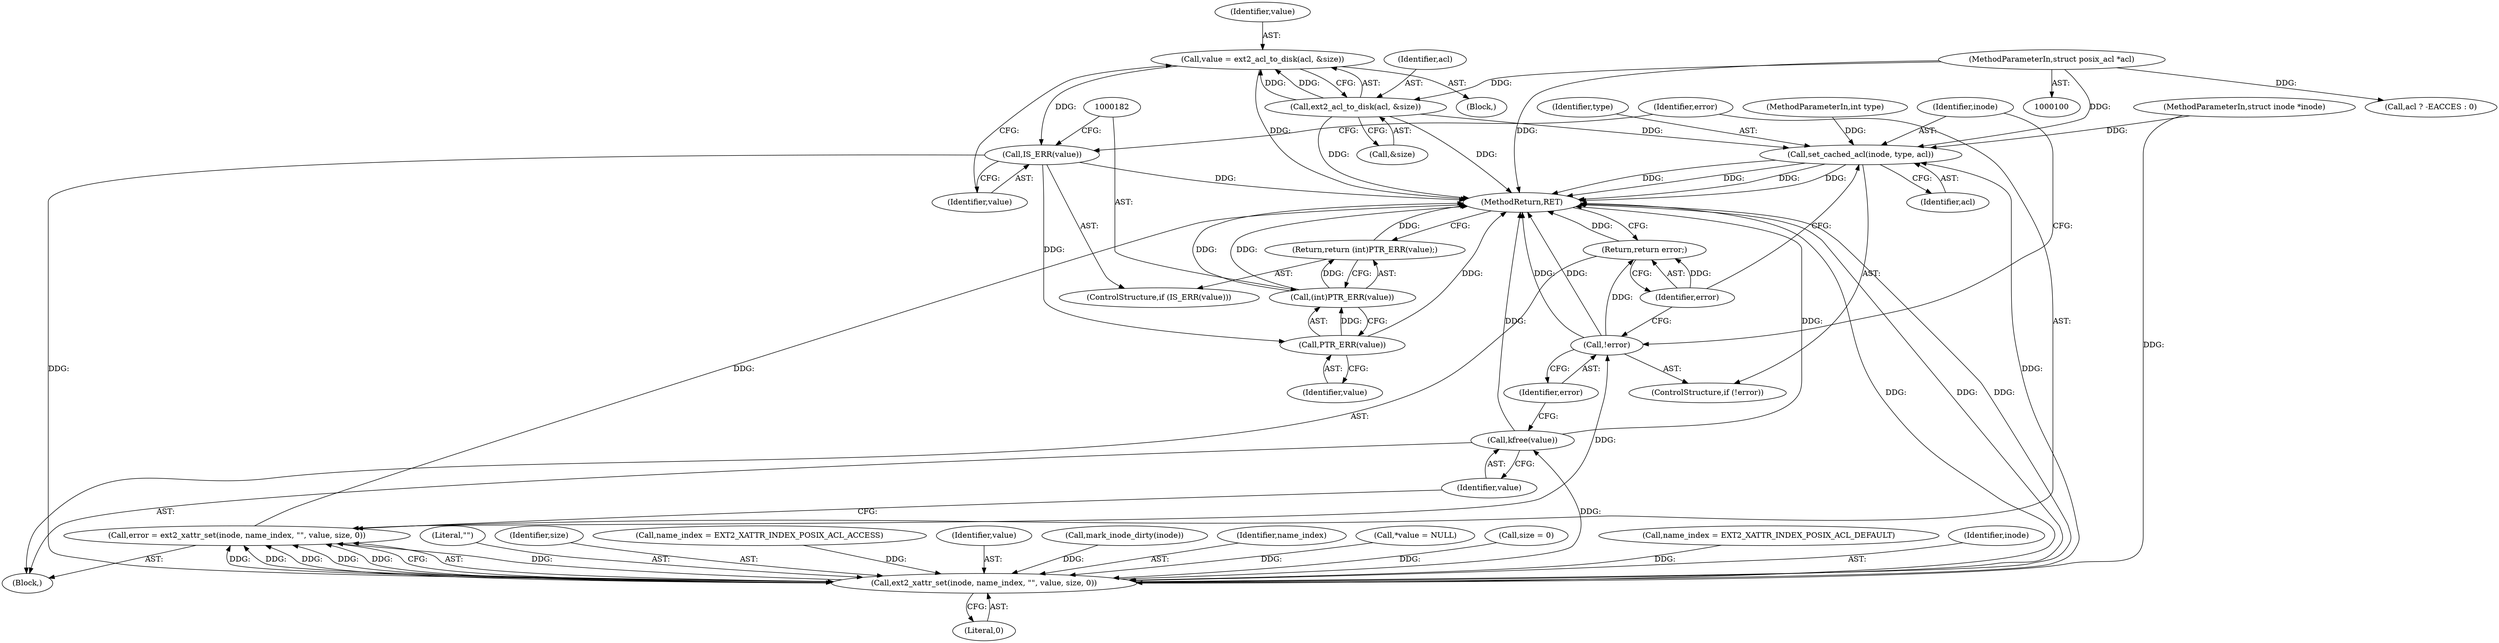 digraph "0_linux_073931017b49d9458aa351605b43a7e34598caef_2@pointer" {
"1000171" [label="(Call,value = ext2_acl_to_disk(acl, &size))"];
"1000173" [label="(Call,ext2_acl_to_disk(acl, &size))"];
"1000102" [label="(MethodParameterIn,struct posix_acl *acl)"];
"1000178" [label="(Call,IS_ERR(value))"];
"1000183" [label="(Call,PTR_ERR(value))"];
"1000181" [label="(Call,(int)PTR_ERR(value))"];
"1000180" [label="(Return,return (int)PTR_ERR(value);)"];
"1000187" [label="(Call,ext2_xattr_set(inode, name_index, \"\", value, size, 0))"];
"1000185" [label="(Call,error = ext2_xattr_set(inode, name_index, \"\", value, size, 0))"];
"1000197" [label="(Call,!error)"];
"1000203" [label="(Return,return error;)"];
"1000194" [label="(Call,kfree(value))"];
"1000199" [label="(Call,set_cached_acl(inode, type, acl))"];
"1000173" [label="(Call,ext2_acl_to_disk(acl, &size))"];
"1000204" [label="(Identifier,error)"];
"1000190" [label="(Literal,\"\")"];
"1000177" [label="(ControlStructure,if (IS_ERR(value)))"];
"1000194" [label="(Call,kfree(value))"];
"1000192" [label="(Identifier,size)"];
"1000200" [label="(Identifier,inode)"];
"1000186" [label="(Identifier,error)"];
"1000184" [label="(Identifier,value)"];
"1000195" [label="(Identifier,value)"];
"1000203" [label="(Return,return error;)"];
"1000174" [label="(Identifier,acl)"];
"1000119" [label="(Call,name_index = EXT2_XATTR_INDEX_POSIX_ACL_ACCESS)"];
"1000191" [label="(Identifier,value)"];
"1000198" [label="(Identifier,error)"];
"1000187" [label="(Call,ext2_xattr_set(inode, name_index, \"\", value, size, 0))"];
"1000171" [label="(Call,value = ext2_acl_to_disk(acl, &size))"];
"1000183" [label="(Call,PTR_ERR(value))"];
"1000197" [label="(Call,!error)"];
"1000178" [label="(Call,IS_ERR(value))"];
"1000144" [label="(Call,mark_inode_dirty(inode))"];
"1000205" [label="(MethodReturn,RET)"];
"1000201" [label="(Identifier,type)"];
"1000189" [label="(Identifier,name_index)"];
"1000107" [label="(Call,*value = NULL)"];
"1000170" [label="(Block,)"];
"1000103" [label="(MethodParameterIn,int type)"];
"1000111" [label="(Call,size = 0)"];
"1000101" [label="(MethodParameterIn,struct inode *inode)"];
"1000158" [label="(Call,acl ? -EACCES : 0)"];
"1000175" [label="(Call,&size)"];
"1000196" [label="(ControlStructure,if (!error))"];
"1000148" [label="(Call,name_index = EXT2_XATTR_INDEX_POSIX_ACL_DEFAULT)"];
"1000180" [label="(Return,return (int)PTR_ERR(value);)"];
"1000102" [label="(MethodParameterIn,struct posix_acl *acl)"];
"1000188" [label="(Identifier,inode)"];
"1000172" [label="(Identifier,value)"];
"1000179" [label="(Identifier,value)"];
"1000181" [label="(Call,(int)PTR_ERR(value))"];
"1000193" [label="(Literal,0)"];
"1000202" [label="(Identifier,acl)"];
"1000104" [label="(Block,)"];
"1000185" [label="(Call,error = ext2_xattr_set(inode, name_index, \"\", value, size, 0))"];
"1000199" [label="(Call,set_cached_acl(inode, type, acl))"];
"1000171" -> "1000170"  [label="AST: "];
"1000171" -> "1000173"  [label="CFG: "];
"1000172" -> "1000171"  [label="AST: "];
"1000173" -> "1000171"  [label="AST: "];
"1000179" -> "1000171"  [label="CFG: "];
"1000171" -> "1000205"  [label="DDG: "];
"1000173" -> "1000171"  [label="DDG: "];
"1000173" -> "1000171"  [label="DDG: "];
"1000171" -> "1000178"  [label="DDG: "];
"1000173" -> "1000175"  [label="CFG: "];
"1000174" -> "1000173"  [label="AST: "];
"1000175" -> "1000173"  [label="AST: "];
"1000173" -> "1000205"  [label="DDG: "];
"1000173" -> "1000205"  [label="DDG: "];
"1000102" -> "1000173"  [label="DDG: "];
"1000173" -> "1000199"  [label="DDG: "];
"1000102" -> "1000100"  [label="AST: "];
"1000102" -> "1000205"  [label="DDG: "];
"1000102" -> "1000158"  [label="DDG: "];
"1000102" -> "1000199"  [label="DDG: "];
"1000178" -> "1000177"  [label="AST: "];
"1000178" -> "1000179"  [label="CFG: "];
"1000179" -> "1000178"  [label="AST: "];
"1000182" -> "1000178"  [label="CFG: "];
"1000186" -> "1000178"  [label="CFG: "];
"1000178" -> "1000205"  [label="DDG: "];
"1000178" -> "1000183"  [label="DDG: "];
"1000178" -> "1000187"  [label="DDG: "];
"1000183" -> "1000181"  [label="AST: "];
"1000183" -> "1000184"  [label="CFG: "];
"1000184" -> "1000183"  [label="AST: "];
"1000181" -> "1000183"  [label="CFG: "];
"1000183" -> "1000205"  [label="DDG: "];
"1000183" -> "1000181"  [label="DDG: "];
"1000181" -> "1000180"  [label="AST: "];
"1000182" -> "1000181"  [label="AST: "];
"1000180" -> "1000181"  [label="CFG: "];
"1000181" -> "1000205"  [label="DDG: "];
"1000181" -> "1000205"  [label="DDG: "];
"1000181" -> "1000180"  [label="DDG: "];
"1000180" -> "1000177"  [label="AST: "];
"1000205" -> "1000180"  [label="CFG: "];
"1000180" -> "1000205"  [label="DDG: "];
"1000187" -> "1000185"  [label="AST: "];
"1000187" -> "1000193"  [label="CFG: "];
"1000188" -> "1000187"  [label="AST: "];
"1000189" -> "1000187"  [label="AST: "];
"1000190" -> "1000187"  [label="AST: "];
"1000191" -> "1000187"  [label="AST: "];
"1000192" -> "1000187"  [label="AST: "];
"1000193" -> "1000187"  [label="AST: "];
"1000185" -> "1000187"  [label="CFG: "];
"1000187" -> "1000205"  [label="DDG: "];
"1000187" -> "1000205"  [label="DDG: "];
"1000187" -> "1000205"  [label="DDG: "];
"1000187" -> "1000185"  [label="DDG: "];
"1000187" -> "1000185"  [label="DDG: "];
"1000187" -> "1000185"  [label="DDG: "];
"1000187" -> "1000185"  [label="DDG: "];
"1000187" -> "1000185"  [label="DDG: "];
"1000187" -> "1000185"  [label="DDG: "];
"1000144" -> "1000187"  [label="DDG: "];
"1000101" -> "1000187"  [label="DDG: "];
"1000148" -> "1000187"  [label="DDG: "];
"1000119" -> "1000187"  [label="DDG: "];
"1000107" -> "1000187"  [label="DDG: "];
"1000111" -> "1000187"  [label="DDG: "];
"1000187" -> "1000194"  [label="DDG: "];
"1000187" -> "1000199"  [label="DDG: "];
"1000185" -> "1000104"  [label="AST: "];
"1000186" -> "1000185"  [label="AST: "];
"1000195" -> "1000185"  [label="CFG: "];
"1000185" -> "1000205"  [label="DDG: "];
"1000185" -> "1000197"  [label="DDG: "];
"1000197" -> "1000196"  [label="AST: "];
"1000197" -> "1000198"  [label="CFG: "];
"1000198" -> "1000197"  [label="AST: "];
"1000200" -> "1000197"  [label="CFG: "];
"1000204" -> "1000197"  [label="CFG: "];
"1000197" -> "1000205"  [label="DDG: "];
"1000197" -> "1000205"  [label="DDG: "];
"1000197" -> "1000203"  [label="DDG: "];
"1000203" -> "1000104"  [label="AST: "];
"1000203" -> "1000204"  [label="CFG: "];
"1000204" -> "1000203"  [label="AST: "];
"1000205" -> "1000203"  [label="CFG: "];
"1000203" -> "1000205"  [label="DDG: "];
"1000204" -> "1000203"  [label="DDG: "];
"1000194" -> "1000104"  [label="AST: "];
"1000194" -> "1000195"  [label="CFG: "];
"1000195" -> "1000194"  [label="AST: "];
"1000198" -> "1000194"  [label="CFG: "];
"1000194" -> "1000205"  [label="DDG: "];
"1000194" -> "1000205"  [label="DDG: "];
"1000199" -> "1000196"  [label="AST: "];
"1000199" -> "1000202"  [label="CFG: "];
"1000200" -> "1000199"  [label="AST: "];
"1000201" -> "1000199"  [label="AST: "];
"1000202" -> "1000199"  [label="AST: "];
"1000204" -> "1000199"  [label="CFG: "];
"1000199" -> "1000205"  [label="DDG: "];
"1000199" -> "1000205"  [label="DDG: "];
"1000199" -> "1000205"  [label="DDG: "];
"1000199" -> "1000205"  [label="DDG: "];
"1000101" -> "1000199"  [label="DDG: "];
"1000103" -> "1000199"  [label="DDG: "];
}
